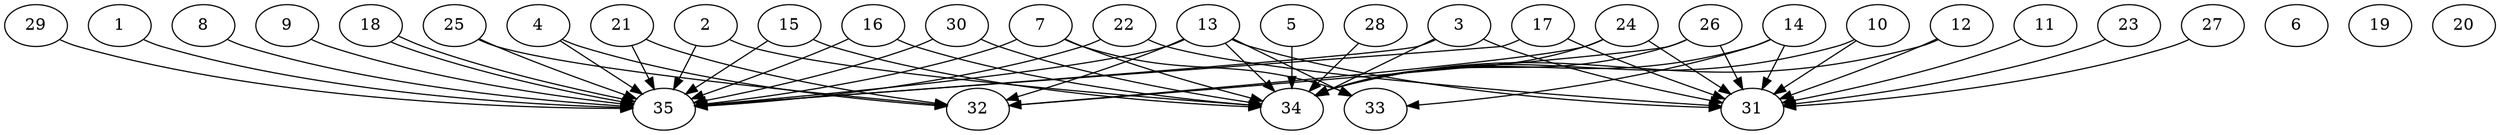 // DAG automatically generated by daggen at Thu Oct  3 14:05:36 2019
// ./daggen --dot -n 35 --ccr 0.5 --fat 0.9 --regular 0.7 --density 0.7 --mindata 5242880 --maxdata 52428800 
digraph G {
  1 [size="74805248", alpha="0.16", expect_size="37402624"] 
  1 -> 35 [size ="37402624"]
  2 [size="80314368", alpha="0.14", expect_size="40157184"] 
  2 -> 34 [size ="40157184"]
  2 -> 35 [size ="40157184"]
  3 [size="39323648", alpha="0.07", expect_size="19661824"] 
  3 -> 31 [size ="19661824"]
  3 -> 34 [size ="19661824"]
  3 -> 35 [size ="19661824"]
  4 [size="85284864", alpha="0.05", expect_size="42642432"] 
  4 -> 32 [size ="42642432"]
  4 -> 35 [size ="42642432"]
  5 [size="73011200", alpha="0.01", expect_size="36505600"] 
  5 -> 34 [size ="36505600"]
  6 [size="67518464", alpha="0.08", expect_size="33759232"] 
  7 [size="33902592", alpha="0.12", expect_size="16951296"] 
  7 -> 33 [size ="16951296"]
  7 -> 34 [size ="16951296"]
  7 -> 35 [size ="16951296"]
  8 [size="102758400", alpha="0.18", expect_size="51379200"] 
  8 -> 35 [size ="51379200"]
  9 [size="95162368", alpha="0.06", expect_size="47581184"] 
  9 -> 35 [size ="47581184"]
  10 [size="22226944", alpha="0.05", expect_size="11113472"] 
  10 -> 31 [size ="11113472"]
  10 -> 34 [size ="11113472"]
  11 [size="56496128", alpha="0.02", expect_size="28248064"] 
  11 -> 31 [size ="28248064"]
  12 [size="36618240", alpha="0.09", expect_size="18309120"] 
  12 -> 31 [size ="18309120"]
  12 -> 34 [size ="18309120"]
  13 [size="101642240", alpha="0.01", expect_size="50821120"] 
  13 -> 31 [size ="50821120"]
  13 -> 32 [size ="50821120"]
  13 -> 33 [size ="50821120"]
  13 -> 34 [size ="50821120"]
  13 -> 35 [size ="50821120"]
  14 [size="40738816", alpha="0.14", expect_size="20369408"] 
  14 -> 31 [size ="20369408"]
  14 -> 33 [size ="20369408"]
  14 -> 34 [size ="20369408"]
  15 [size="62140416", alpha="0.07", expect_size="31070208"] 
  15 -> 34 [size ="31070208"]
  15 -> 35 [size ="31070208"]
  16 [size="66023424", alpha="0.06", expect_size="33011712"] 
  16 -> 34 [size ="33011712"]
  16 -> 35 [size ="33011712"]
  17 [size="102326272", alpha="0.06", expect_size="51163136"] 
  17 -> 31 [size ="51163136"]
  17 -> 35 [size ="51163136"]
  18 [size="65212416", alpha="0.08", expect_size="32606208"] 
  18 -> 35 [size ="32606208"]
  18 -> 35 [size ="32606208"]
  19 [size="56145920", alpha="0.10", expect_size="28072960"] 
  20 [size="83664896", alpha="0.13", expect_size="41832448"] 
  21 [size="13271040", alpha="0.09", expect_size="6635520"] 
  21 -> 32 [size ="6635520"]
  21 -> 35 [size ="6635520"]
  22 [size="22921216", alpha="0.00", expect_size="11460608"] 
  22 -> 31 [size ="11460608"]
  22 -> 35 [size ="11460608"]
  23 [size="64880640", alpha="0.18", expect_size="32440320"] 
  23 -> 31 [size ="32440320"]
  24 [size="69382144", alpha="0.11", expect_size="34691072"] 
  24 -> 31 [size ="34691072"]
  24 -> 32 [size ="34691072"]
  24 -> 34 [size ="34691072"]
  25 [size="42000384", alpha="0.17", expect_size="21000192"] 
  25 -> 32 [size ="21000192"]
  25 -> 35 [size ="21000192"]
  26 [size="75085824", alpha="0.15", expect_size="37542912"] 
  26 -> 31 [size ="37542912"]
  26 -> 32 [size ="37542912"]
  26 -> 34 [size ="37542912"]
  27 [size="103884800", alpha="0.19", expect_size="51942400"] 
  27 -> 31 [size ="51942400"]
  28 [size="38817792", alpha="0.01", expect_size="19408896"] 
  28 -> 34 [size ="19408896"]
  29 [size="74508288", alpha="0.02", expect_size="37254144"] 
  29 -> 35 [size ="37254144"]
  30 [size="29345792", alpha="0.06", expect_size="14672896"] 
  30 -> 34 [size ="14672896"]
  30 -> 35 [size ="14672896"]
  31 [size="90980352", alpha="0.19", expect_size="45490176"] 
  32 [size="40613888", alpha="0.17", expect_size="20306944"] 
  33 [size="42452992", alpha="0.15", expect_size="21226496"] 
  34 [size="30957568", alpha="0.20", expect_size="15478784"] 
  35 [size="80932864", alpha="0.15", expect_size="40466432"] 
}
